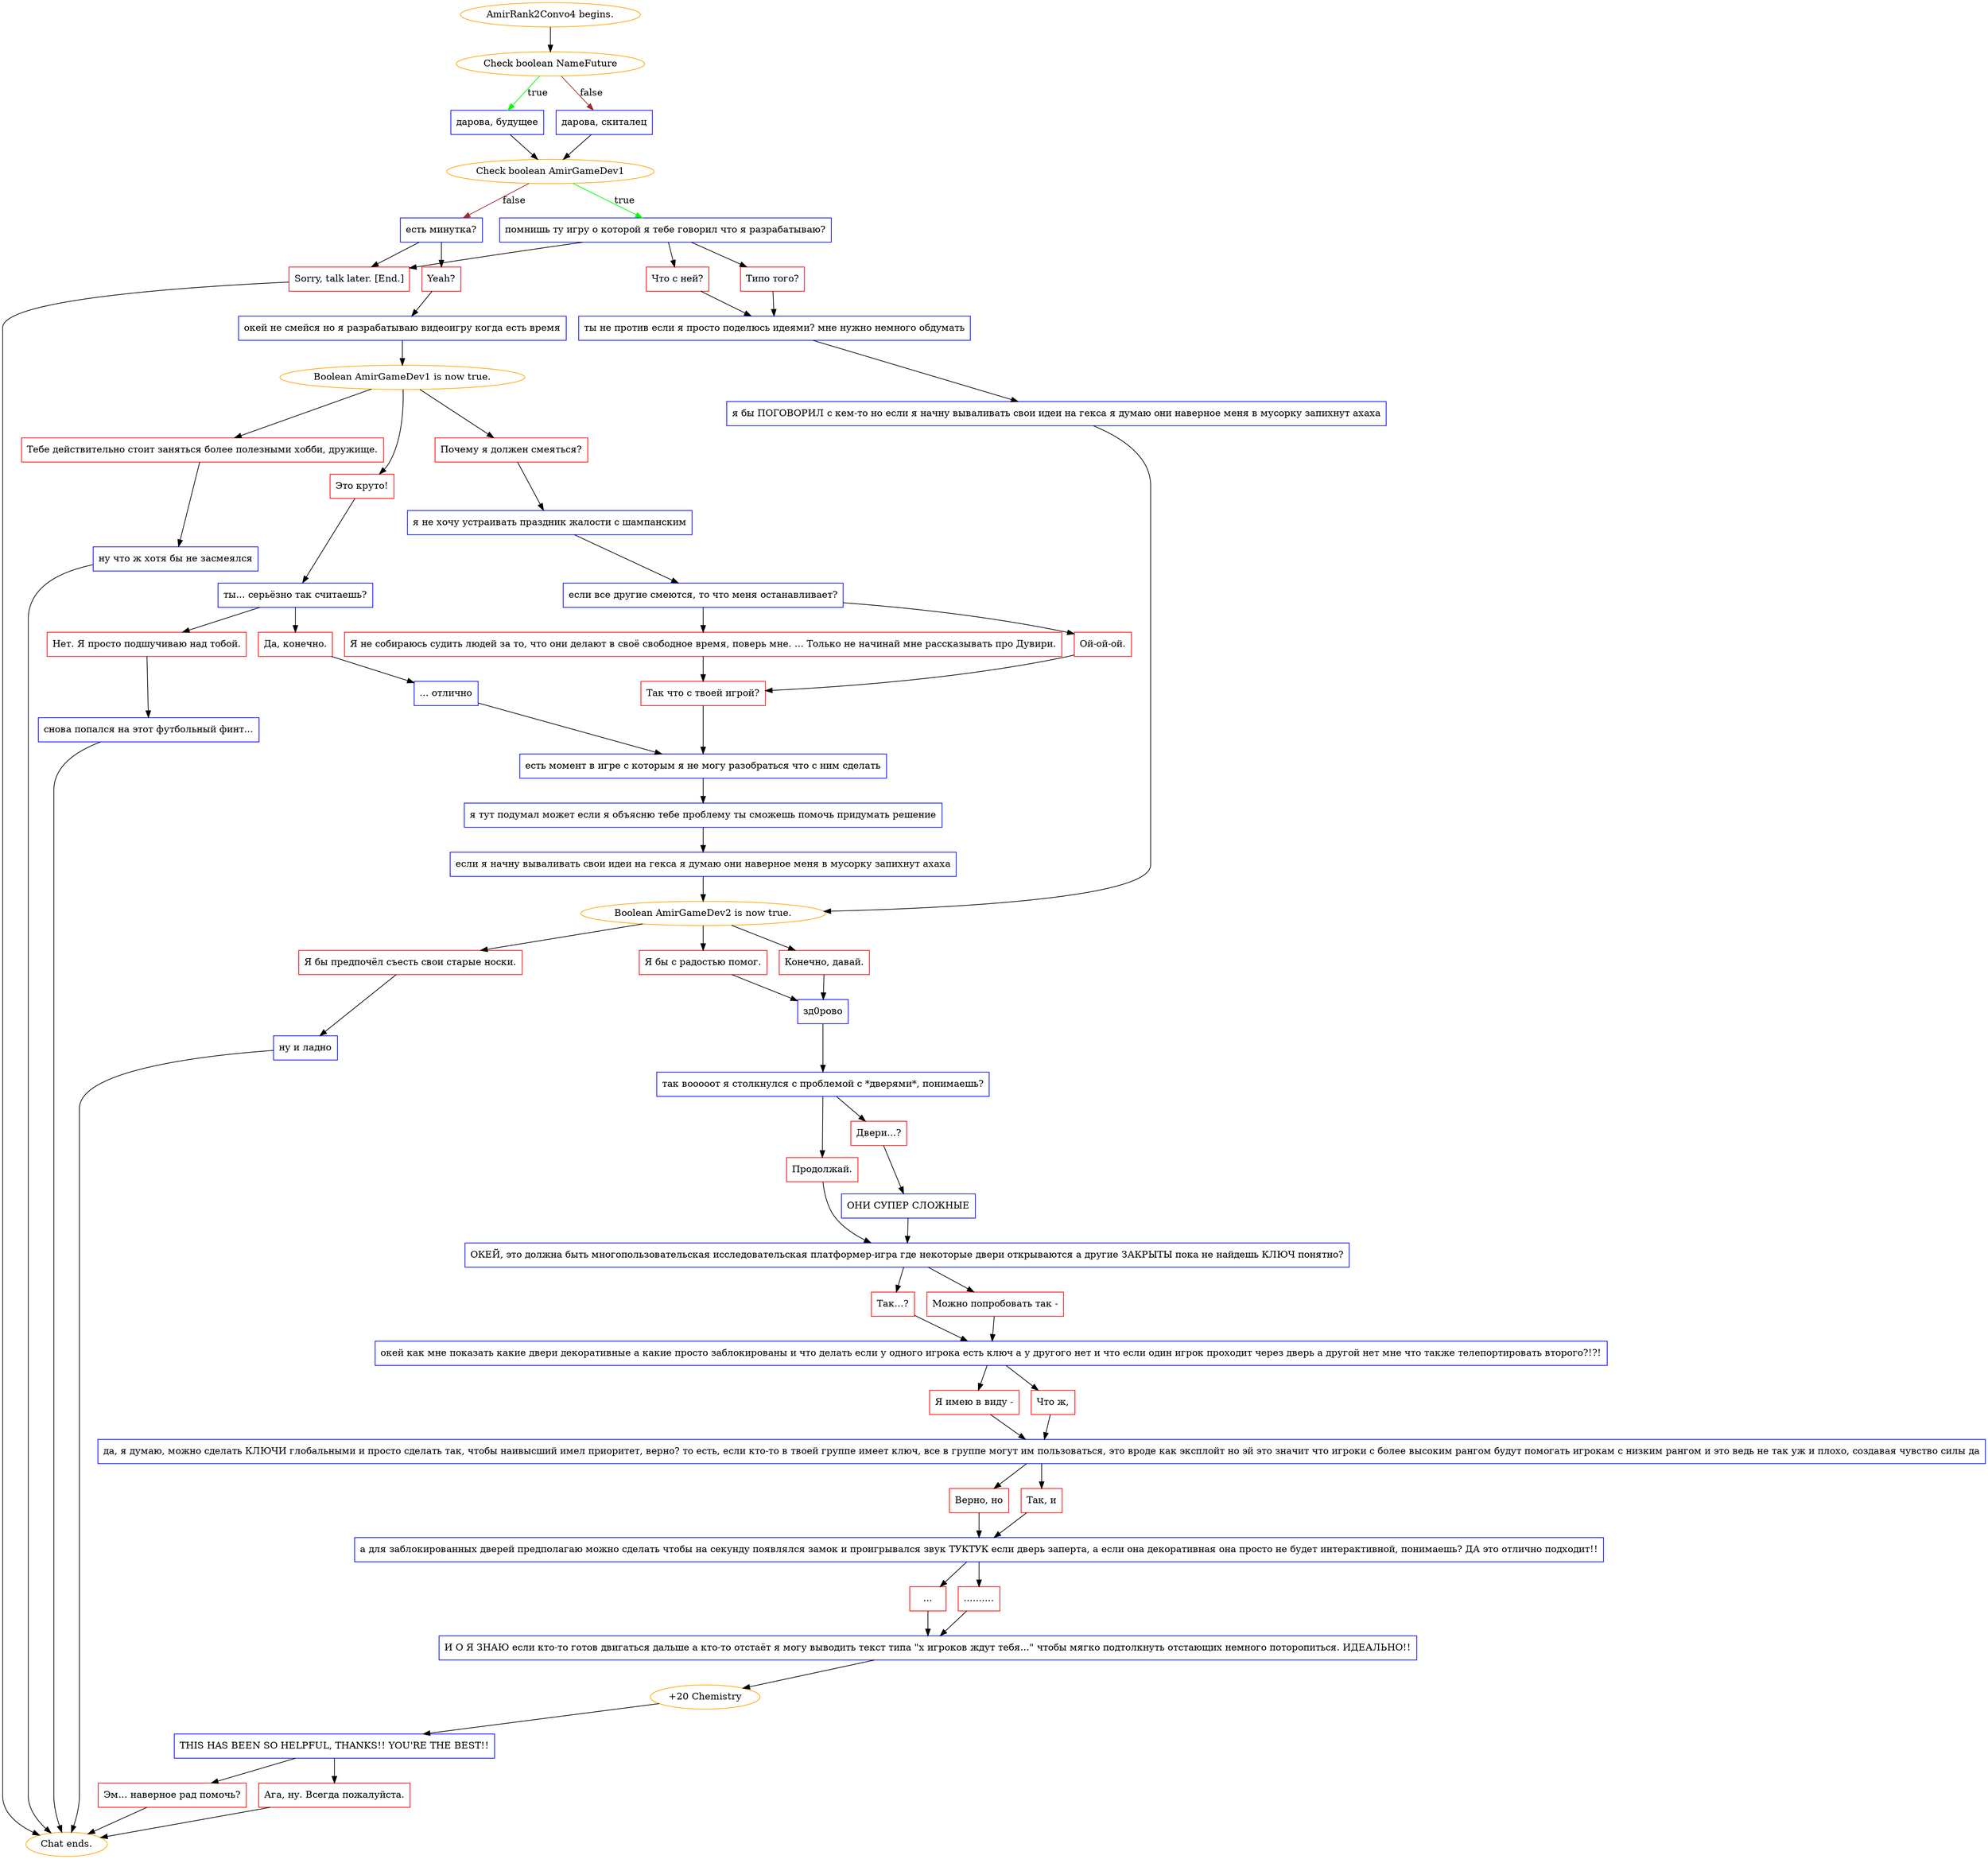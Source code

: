digraph {
	"AmirRank2Convo4 begins." [color=orange];
		"AmirRank2Convo4 begins." -> j2426787944;
	j2426787944 [label="Check boolean NameFuture",color=orange];
		j2426787944 -> j4163142349 [label=true,color=green];
		j2426787944 -> j757734168 [label=false,color=brown];
	j4163142349 [label="дарова, будущее",shape=box,color=blue];
		j4163142349 -> j783759783;
	j757734168 [label="дарова, скиталец",shape=box,color=blue];
		j757734168 -> j783759783;
	j783759783 [label="Check boolean AmirGameDev1",color=orange];
		j783759783 -> j3113995282 [label=true,color=green];
		j783759783 -> j82856970 [label=false,color=brown];
	j3113995282 [label="помнишь ту игру о которой я тебе говорил что я разрабатываю?",shape=box,color=blue];
		j3113995282 -> j1342435524;
		j3113995282 -> j805047866;
		j3113995282 -> j3230619417;
	j82856970 [label="есть минутка?",shape=box,color=blue];
		j82856970 -> j120053603;
		j82856970 -> j3230619417;
	j1342435524 [label="Типо того?",shape=box,color=red];
		j1342435524 -> j2245368740;
	j805047866 [label="Что с ней?",shape=box,color=red];
		j805047866 -> j2245368740;
	j3230619417 [label="Sorry, talk later. [End.]",shape=box,color=red];
		j3230619417 -> "Chat ends.";
	j120053603 [label="Yeah?",shape=box,color=red];
		j120053603 -> j3392065234;
	j2245368740 [label="ты не против если я просто поделюсь идеями? мне нужно немного обдумать",shape=box,color=blue];
		j2245368740 -> j902674567;
	"Chat ends." [color=orange];
	j3392065234 [label="окей не смейся но я разрабатываю видеоигру когда есть время",shape=box,color=blue];
		j3392065234 -> j2736811346;
	j902674567 [label="я бы ПОГОВОРИЛ с кем-то но если я начну вываливать свои идеи на гекса я думаю они наверное меня в мусорку запихнут ахаха",shape=box,color=blue];
		j902674567 -> j571424740;
	j2736811346 [label="Boolean AmirGameDev1 is now true.",color=orange];
		j2736811346 -> j1566667935;
		j2736811346 -> j1920098920;
		j2736811346 -> j4035704927;
	j571424740 [label="Boolean AmirGameDev2 is now true.",color=orange];
		j571424740 -> j1071841435;
		j571424740 -> j3818930021;
		j571424740 -> j2290993587;
	j1566667935 [label="Это круто!",shape=box,color=red];
		j1566667935 -> j2637669623;
	j1920098920 [label="Почему я должен смеяться?",shape=box,color=red];
		j1920098920 -> j391441932;
	j4035704927 [label="Тебе действительно стоит заняться более полезными хобби, дружище.",shape=box,color=red];
		j4035704927 -> j682854143;
	j1071841435 [label="Я бы с радостью помог.",shape=box,color=red];
		j1071841435 -> j3064802946;
	j3818930021 [label="Конечно, давай.",shape=box,color=red];
		j3818930021 -> j3064802946;
	j2290993587 [label="Я бы предпочёл съесть свои старые носки.",shape=box,color=red];
		j2290993587 -> j1777732701;
	j2637669623 [label="ты... серьёзно так считаешь?",shape=box,color=blue];
		j2637669623 -> j465124137;
		j2637669623 -> j2602814182;
	j391441932 [label="я не хочу устраивать праздник жалости с шампанским",shape=box,color=blue];
		j391441932 -> j4182318418;
	j682854143 [label="ну что ж хотя бы не засмеялся",shape=box,color=blue];
		j682854143 -> "Chat ends.";
	j3064802946 [label="зд0рово",shape=box,color=blue];
		j3064802946 -> j2668102905;
	j1777732701 [label="ну и ладно",shape=box,color=blue];
		j1777732701 -> "Chat ends.";
	j465124137 [label="Да, конечно.",shape=box,color=red];
		j465124137 -> j2440475892;
	j2602814182 [label="Нет. Я просто подшучиваю над тобой.",shape=box,color=red];
		j2602814182 -> j3715018650;
	j4182318418 [label="если все другие смеются, то что меня останавливает?",shape=box,color=blue];
		j4182318418 -> j3777967269;
		j4182318418 -> j1227711896;
	j2668102905 [label="так вооооот я столкнулся с проблемой с *дверями*, понимаешь?",shape=box,color=blue];
		j2668102905 -> j4130446997;
		j2668102905 -> j3524423582;
	j2440475892 [label="... отлично",shape=box,color=blue];
		j2440475892 -> j3390326074;
	j3715018650 [label="снова попался на этот футбольный финт...",shape=box,color=blue];
		j3715018650 -> "Chat ends.";
	j3777967269 [label="Я не собираюсь судить людей за то, что они делают в своё свободное время, поверь мне. ... Только не начинай мне рассказывать про Дувири.",shape=box,color=red];
		j3777967269 -> j2677890690;
	j1227711896 [label="Ой-ой-ой.",shape=box,color=red];
		j1227711896 -> j2677890690;
	j4130446997 [label="Продолжай.",shape=box,color=red];
		j4130446997 -> j2925584386;
	j3524423582 [label="Двери...?",shape=box,color=red];
		j3524423582 -> j1033793082;
	j3390326074 [label="есть момент в игре с которым я не могу разобраться что с ним сделать",shape=box,color=blue];
		j3390326074 -> j2469399646;
	j2677890690 [label="Так что с твоей игрой?",shape=box,color=red];
		j2677890690 -> j3390326074;
	j2925584386 [label="ОКЕЙ, это должна быть многопользовательская исследовательская платформер-игра где некоторые двери открываются а другие ЗАКРЫТЫ пока не найдешь КЛЮЧ понятно?",shape=box,color=blue];
		j2925584386 -> j554909446;
		j2925584386 -> j4293064490;
	j1033793082 [label="ОНИ СУПЕР СЛОЖНЫЕ",shape=box,color=blue];
		j1033793082 -> j2925584386;
	j2469399646 [label="я тут подумал может если я объясню тебе проблему ты сможешь помочь придумать решение",shape=box,color=blue];
		j2469399646 -> j1193347768;
	j554909446 [label="Так...?",shape=box,color=red];
		j554909446 -> j1289113586;
	j4293064490 [label="Можно попробовать так -",shape=box,color=red];
		j4293064490 -> j1289113586;
	j1193347768 [label="если я начну вываливать свои идеи на гекса я думаю они наверное меня в мусорку запихнут ахаха",shape=box,color=blue];
		j1193347768 -> j571424740;
	j1289113586 [label="окей как мне показать какие двери декоративные а какие просто заблокированы и что делать если у одного игрока есть ключ а у другого нет и что если один игрок проходит через дверь а другой нет мне что также телепортировать второго?!?!",shape=box,color=blue];
		j1289113586 -> j1092970838;
		j1289113586 -> j1856322680;
	j1092970838 [label="Я имею в виду -",shape=box,color=red];
		j1092970838 -> j1145732696;
	j1856322680 [label="Что ж,",shape=box,color=red];
		j1856322680 -> j1145732696;
	j1145732696 [label="да, я думаю, можно сделать КЛЮЧИ глобальными и просто сделать так, чтобы наивысший имел приоритет, верно? то есть, если кто-то в твоей группе имеет ключ, все в группе могут им пользоваться, это вроде как эксплойт но эй это значит что игроки с более высоким рангом будут помогать игрокам с низким рангом и это ведь не так уж и плохо, создавая чувство силы да",shape=box,color=blue];
		j1145732696 -> j3390302984;
		j1145732696 -> j2763864080;
	j3390302984 [label="Верно, но",shape=box,color=red];
		j3390302984 -> j972023472;
	j2763864080 [label="Так, и",shape=box,color=red];
		j2763864080 -> j972023472;
	j972023472 [label="а для заблокированных дверей предполагаю можно сделать чтобы на секунду появлялся замок и проигрывался звук ТУКТУК если дверь заперта, а если она декоративная она просто не будет интерактивной, понимаешь? ДА это отлично подходит!!",shape=box,color=blue];
		j972023472 -> j157550423;
		j972023472 -> j4130701458;
	j157550423 [label="...",shape=box,color=red];
		j157550423 -> j2014578943;
	j4130701458 [label="..........",shape=box,color=red];
		j4130701458 -> j2014578943;
	j2014578943 [label="И О Я ЗНАЮ если кто-то готов двигаться дальше а кто-то отстаёт я могу выводить текст типа \"x игроков ждут тебя...\" чтобы мягко подтолкнуть отстающих немного поторопиться. ИДЕАЛЬНО!!",shape=box,color=blue];
		j2014578943 -> j3218253074;
	j3218253074 [label="+20 Chemistry",color=orange];
		j3218253074 -> j1330689404;
	j1330689404 [label="THIS HAS BEEN SO HELPFUL, THANKS!! YOU'RE THE BEST!!",shape=box,color=blue];
		j1330689404 -> j3144914804;
		j1330689404 -> j1927065107;
	j3144914804 [label="Эм... наверное рад помочь?",shape=box,color=red];
		j3144914804 -> "Chat ends.";
	j1927065107 [label="Ага, ну. Всегда пожалуйста.",shape=box,color=red];
		j1927065107 -> "Chat ends.";
}